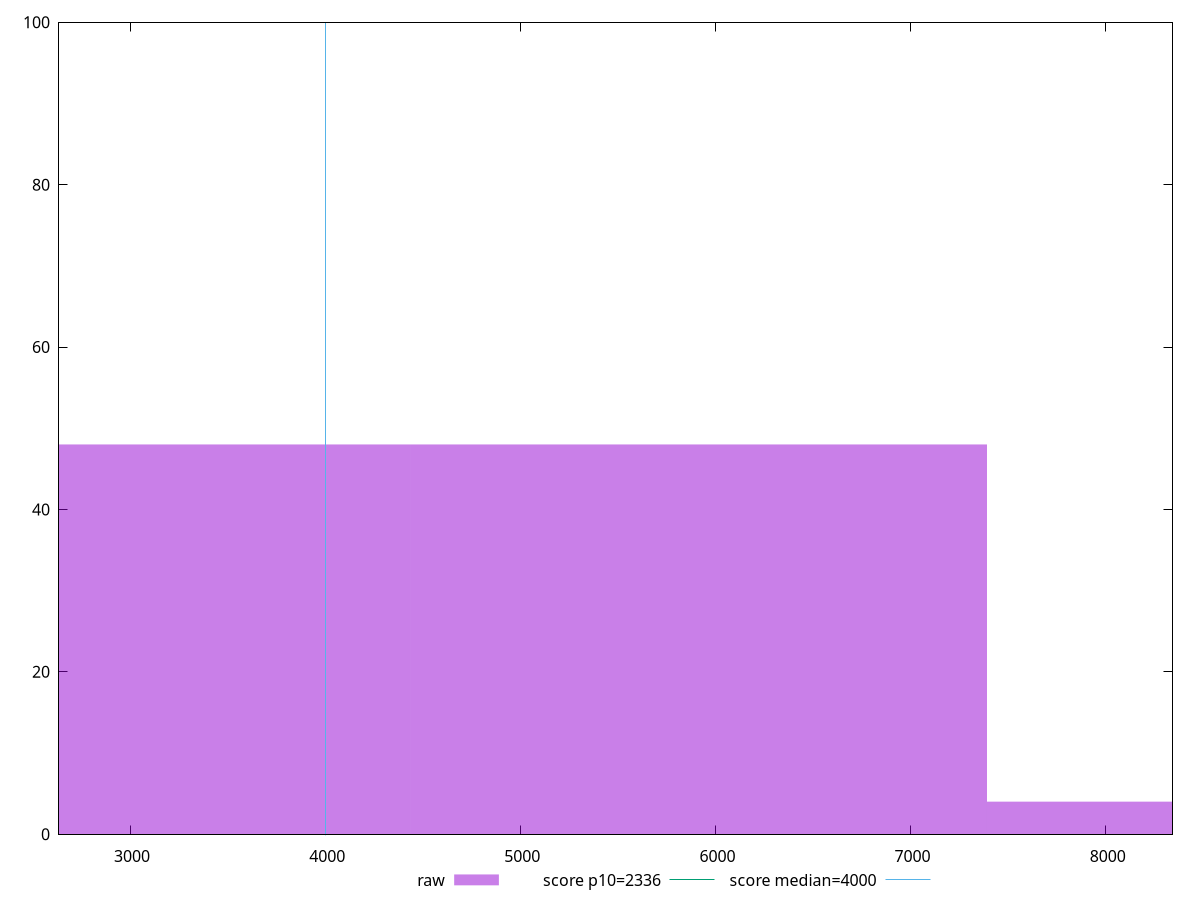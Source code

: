 reset

$raw <<EOF
2956.5793508928914 48
5913.158701785783 48
8869.738052678675 4
EOF

set key outside below
set boxwidth 2956.5793508928914
set xrange [2635.964:8342.033]
set yrange [0:100]
set trange [0:100]
set style fill transparent solid 0.5 noborder

set parametric
set terminal svg size 640, 490 enhanced background rgb 'white'
set output "report_00011_2021-02-09T10:53:21.242Z/first-meaningful-paint/samples/pages/raw/histogram.svg"

plot $raw title "raw" with boxes, \
     2336,t title "score p10=2336", \
     4000,t title "score median=4000"

reset
